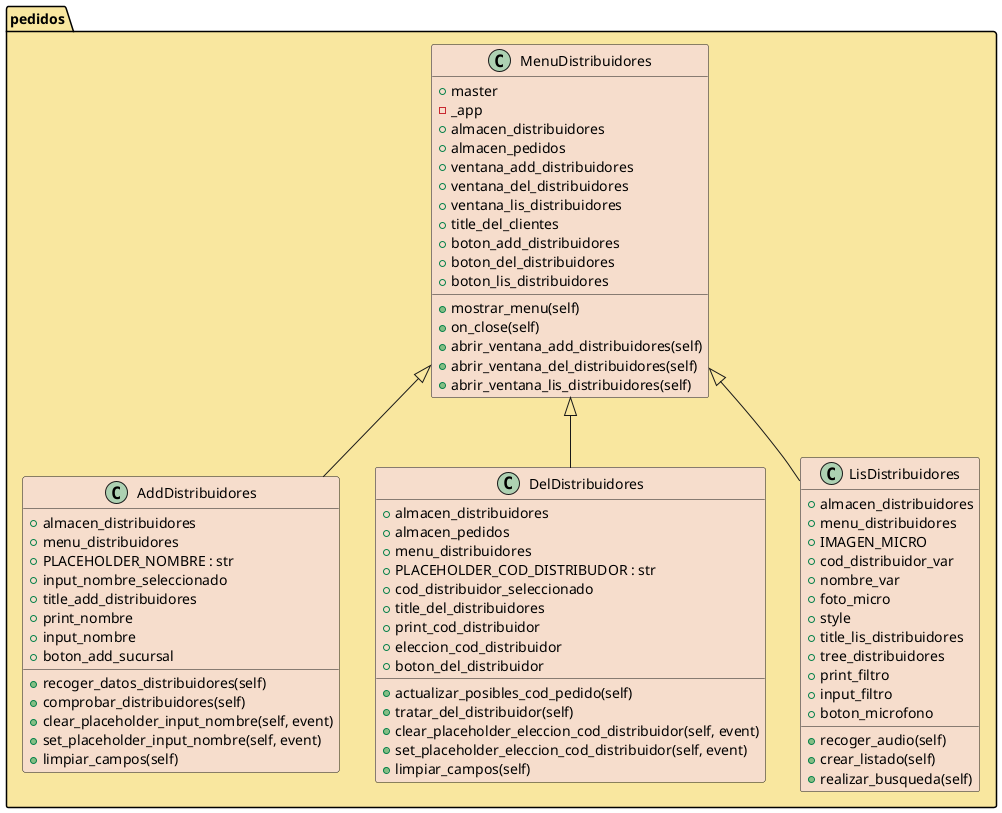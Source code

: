 @startuml distribuidores

package pedidos <<Folder>> #F9E79F {
    MenuDistribuidores <|-- AddDistribuidores
    MenuDistribuidores <|-- DelDistribuidores
    MenuDistribuidores <|-- LisDistribuidores

    together {
  class AddDistribuidores
  class DelDistribuidores
  class LisDistribuidores
}
    class MenuDistribuidores #F6DDCC{
        + master
        - _app
        + almacen_distribuidores
        + almacen_pedidos
        + ventana_add_distribuidores
        + ventana_del_distribuidores
        + ventana_lis_distribuidores
        + title_del_clientes
        + boton_add_distribuidores
        + boton_del_distribuidores
        + boton_lis_distribuidores
        + mostrar_menu(self)
        + on_close(self)
        + abrir_ventana_add_distribuidores(self)
        + abrir_ventana_del_distribuidores(self)
        + abrir_ventana_lis_distribuidores(self)
}
    class AddDistribuidores #F6DDCC{
        + almacen_distribuidores
        + menu_distribuidores
        + PLACEHOLDER_NOMBRE : str
        + input_nombre_seleccionado
        + title_add_distribuidores
        + print_nombre
        + input_nombre
        + boton_add_sucursal
        + recoger_datos_distribuidores(self)
        + comprobar_distribuidores(self)
        + clear_placeholder_input_nombre(self, event)
        + set_placeholder_input_nombre(self, event)
        + limpiar_campos(self)
}
    class DelDistribuidores #F6DDCC{
        + almacen_distribuidores
        + almacen_pedidos
        + menu_distribuidores
        + PLACEHOLDER_COD_DISTRIBUDOR : str
        + cod_distribuidor_seleccionado
        + title_del_distribuidores
        + print_cod_distribuidor
        + eleccion_cod_distribuidor
        + boton_del_distribuidor
        + actualizar_posibles_cod_pedido(self)
        + tratar_del_distribuidor(self)
        + clear_placeholder_eleccion_cod_distribuidor(self, event)
        + set_placeholder_eleccion_cod_distribuidor(self, event)
        + limpiar_campos(self)
}
    class LisDistribuidores #F6DDCC{
        + almacen_distribuidores
        + menu_distribuidores
        + IMAGEN_MICRO
        + cod_distribuidor_var
        + nombre_var
        + foto_micro
        + style
        + title_lis_distribuidores
        + tree_distribuidores
        + print_filtro
        + input_filtro
        + boton_microfono
        + recoger_audio(self)
        + crear_listado(self)
        + realizar_busqueda(self)
}
}
@enduml